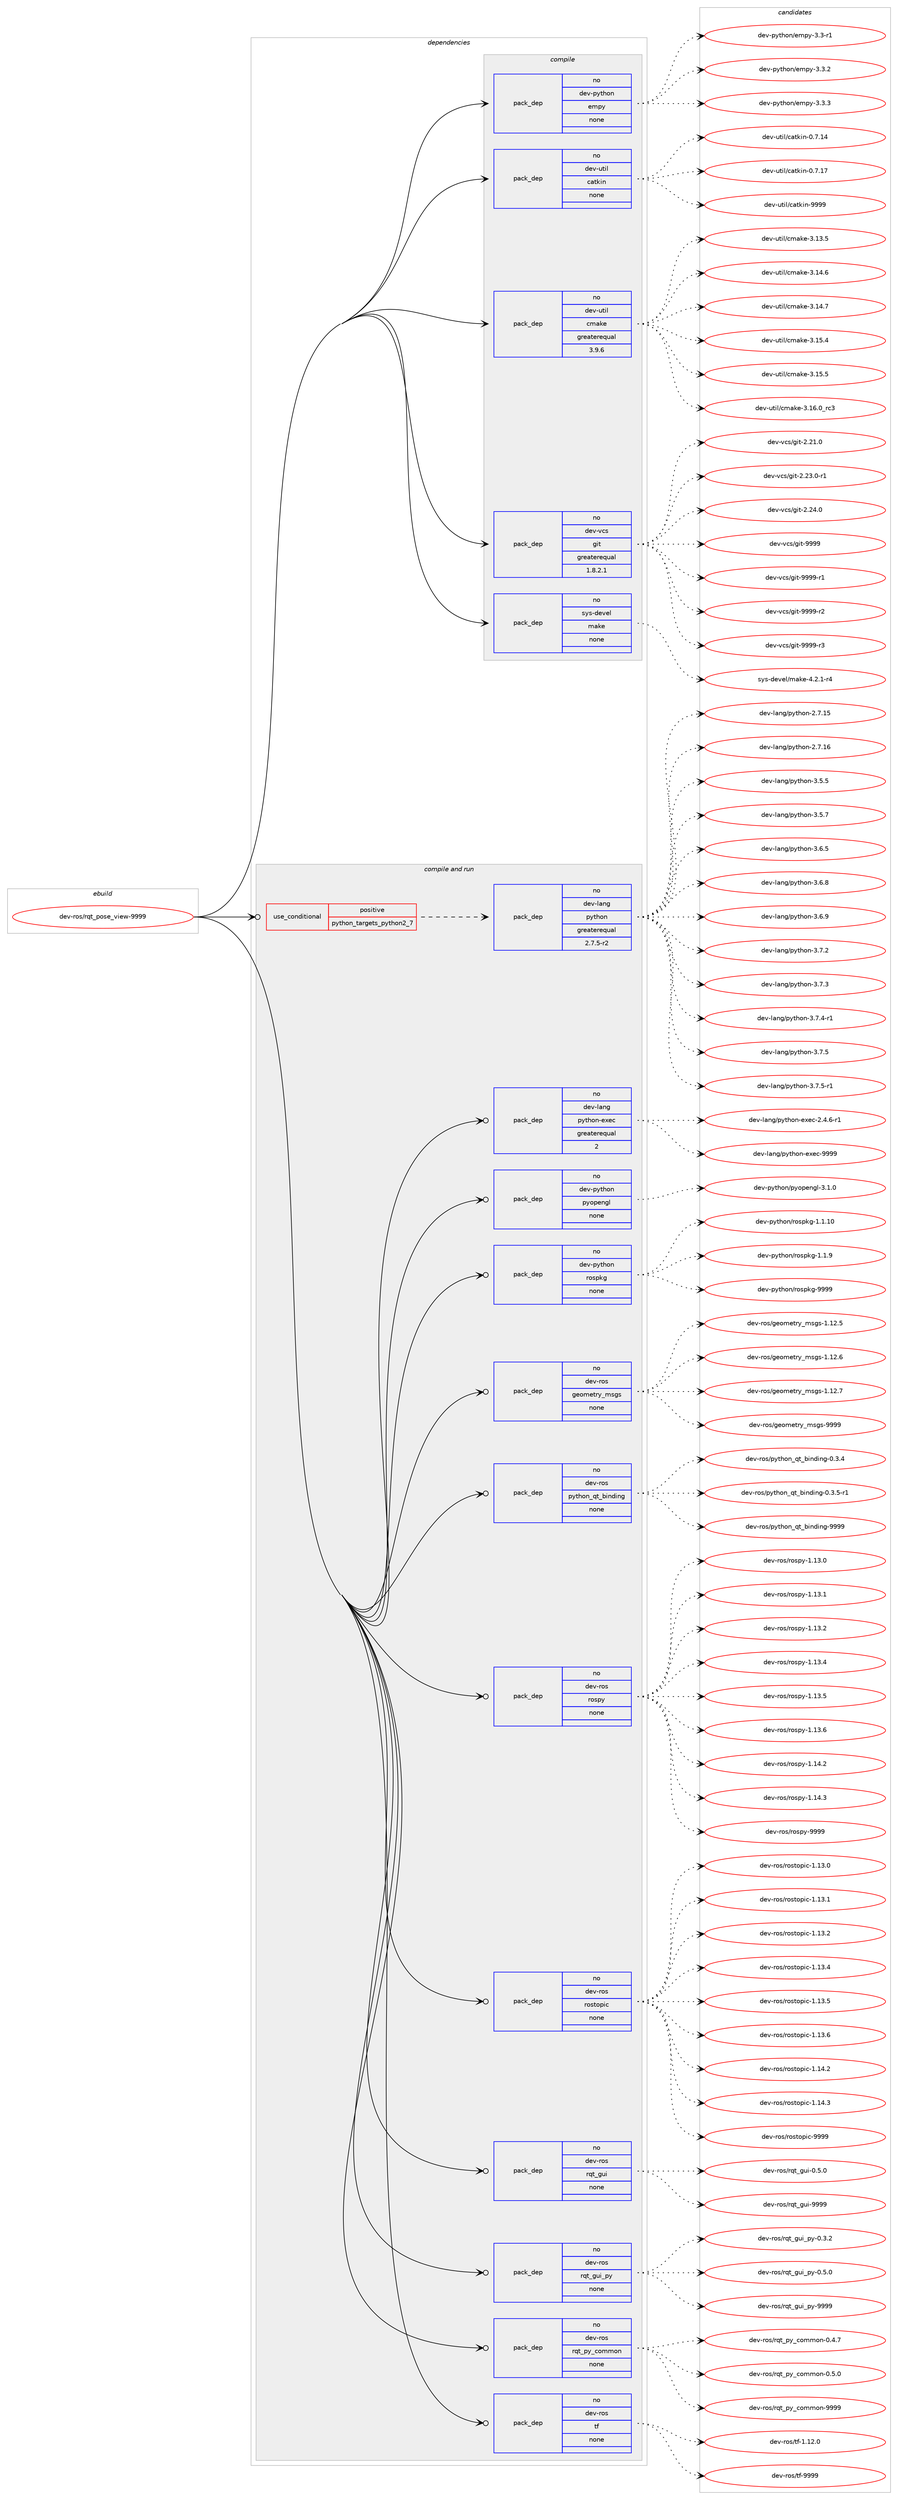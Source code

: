 digraph prolog {

# *************
# Graph options
# *************

newrank=true;
concentrate=true;
compound=true;
graph [rankdir=LR,fontname=Helvetica,fontsize=10,ranksep=1.5];#, ranksep=2.5, nodesep=0.2];
edge  [arrowhead=vee];
node  [fontname=Helvetica,fontsize=10];

# **********
# The ebuild
# **********

subgraph cluster_leftcol {
color=gray;
rank=same;
label=<<i>ebuild</i>>;
id [label="dev-ros/rqt_pose_view-9999", color=red, width=4, href="../dev-ros/rqt_pose_view-9999.svg"];
}

# ****************
# The dependencies
# ****************

subgraph cluster_midcol {
color=gray;
label=<<i>dependencies</i>>;
subgraph cluster_compile {
fillcolor="#eeeeee";
style=filled;
label=<<i>compile</i>>;
subgraph pack498629 {
dependency665830 [label=<<TABLE BORDER="0" CELLBORDER="1" CELLSPACING="0" CELLPADDING="4" WIDTH="220"><TR><TD ROWSPAN="6" CELLPADDING="30">pack_dep</TD></TR><TR><TD WIDTH="110">no</TD></TR><TR><TD>dev-python</TD></TR><TR><TD>empy</TD></TR><TR><TD>none</TD></TR><TR><TD></TD></TR></TABLE>>, shape=none, color=blue];
}
id:e -> dependency665830:w [weight=20,style="solid",arrowhead="vee"];
subgraph pack498630 {
dependency665831 [label=<<TABLE BORDER="0" CELLBORDER="1" CELLSPACING="0" CELLPADDING="4" WIDTH="220"><TR><TD ROWSPAN="6" CELLPADDING="30">pack_dep</TD></TR><TR><TD WIDTH="110">no</TD></TR><TR><TD>dev-util</TD></TR><TR><TD>catkin</TD></TR><TR><TD>none</TD></TR><TR><TD></TD></TR></TABLE>>, shape=none, color=blue];
}
id:e -> dependency665831:w [weight=20,style="solid",arrowhead="vee"];
subgraph pack498631 {
dependency665832 [label=<<TABLE BORDER="0" CELLBORDER="1" CELLSPACING="0" CELLPADDING="4" WIDTH="220"><TR><TD ROWSPAN="6" CELLPADDING="30">pack_dep</TD></TR><TR><TD WIDTH="110">no</TD></TR><TR><TD>dev-util</TD></TR><TR><TD>cmake</TD></TR><TR><TD>greaterequal</TD></TR><TR><TD>3.9.6</TD></TR></TABLE>>, shape=none, color=blue];
}
id:e -> dependency665832:w [weight=20,style="solid",arrowhead="vee"];
subgraph pack498632 {
dependency665833 [label=<<TABLE BORDER="0" CELLBORDER="1" CELLSPACING="0" CELLPADDING="4" WIDTH="220"><TR><TD ROWSPAN="6" CELLPADDING="30">pack_dep</TD></TR><TR><TD WIDTH="110">no</TD></TR><TR><TD>dev-vcs</TD></TR><TR><TD>git</TD></TR><TR><TD>greaterequal</TD></TR><TR><TD>1.8.2.1</TD></TR></TABLE>>, shape=none, color=blue];
}
id:e -> dependency665833:w [weight=20,style="solid",arrowhead="vee"];
subgraph pack498633 {
dependency665834 [label=<<TABLE BORDER="0" CELLBORDER="1" CELLSPACING="0" CELLPADDING="4" WIDTH="220"><TR><TD ROWSPAN="6" CELLPADDING="30">pack_dep</TD></TR><TR><TD WIDTH="110">no</TD></TR><TR><TD>sys-devel</TD></TR><TR><TD>make</TD></TR><TR><TD>none</TD></TR><TR><TD></TD></TR></TABLE>>, shape=none, color=blue];
}
id:e -> dependency665834:w [weight=20,style="solid",arrowhead="vee"];
}
subgraph cluster_compileandrun {
fillcolor="#eeeeee";
style=filled;
label=<<i>compile and run</i>>;
subgraph cond155295 {
dependency665835 [label=<<TABLE BORDER="0" CELLBORDER="1" CELLSPACING="0" CELLPADDING="4"><TR><TD ROWSPAN="3" CELLPADDING="10">use_conditional</TD></TR><TR><TD>positive</TD></TR><TR><TD>python_targets_python2_7</TD></TR></TABLE>>, shape=none, color=red];
subgraph pack498634 {
dependency665836 [label=<<TABLE BORDER="0" CELLBORDER="1" CELLSPACING="0" CELLPADDING="4" WIDTH="220"><TR><TD ROWSPAN="6" CELLPADDING="30">pack_dep</TD></TR><TR><TD WIDTH="110">no</TD></TR><TR><TD>dev-lang</TD></TR><TR><TD>python</TD></TR><TR><TD>greaterequal</TD></TR><TR><TD>2.7.5-r2</TD></TR></TABLE>>, shape=none, color=blue];
}
dependency665835:e -> dependency665836:w [weight=20,style="dashed",arrowhead="vee"];
}
id:e -> dependency665835:w [weight=20,style="solid",arrowhead="odotvee"];
subgraph pack498635 {
dependency665837 [label=<<TABLE BORDER="0" CELLBORDER="1" CELLSPACING="0" CELLPADDING="4" WIDTH="220"><TR><TD ROWSPAN="6" CELLPADDING="30">pack_dep</TD></TR><TR><TD WIDTH="110">no</TD></TR><TR><TD>dev-lang</TD></TR><TR><TD>python-exec</TD></TR><TR><TD>greaterequal</TD></TR><TR><TD>2</TD></TR></TABLE>>, shape=none, color=blue];
}
id:e -> dependency665837:w [weight=20,style="solid",arrowhead="odotvee"];
subgraph pack498636 {
dependency665838 [label=<<TABLE BORDER="0" CELLBORDER="1" CELLSPACING="0" CELLPADDING="4" WIDTH="220"><TR><TD ROWSPAN="6" CELLPADDING="30">pack_dep</TD></TR><TR><TD WIDTH="110">no</TD></TR><TR><TD>dev-python</TD></TR><TR><TD>pyopengl</TD></TR><TR><TD>none</TD></TR><TR><TD></TD></TR></TABLE>>, shape=none, color=blue];
}
id:e -> dependency665838:w [weight=20,style="solid",arrowhead="odotvee"];
subgraph pack498637 {
dependency665839 [label=<<TABLE BORDER="0" CELLBORDER="1" CELLSPACING="0" CELLPADDING="4" WIDTH="220"><TR><TD ROWSPAN="6" CELLPADDING="30">pack_dep</TD></TR><TR><TD WIDTH="110">no</TD></TR><TR><TD>dev-python</TD></TR><TR><TD>rospkg</TD></TR><TR><TD>none</TD></TR><TR><TD></TD></TR></TABLE>>, shape=none, color=blue];
}
id:e -> dependency665839:w [weight=20,style="solid",arrowhead="odotvee"];
subgraph pack498638 {
dependency665840 [label=<<TABLE BORDER="0" CELLBORDER="1" CELLSPACING="0" CELLPADDING="4" WIDTH="220"><TR><TD ROWSPAN="6" CELLPADDING="30">pack_dep</TD></TR><TR><TD WIDTH="110">no</TD></TR><TR><TD>dev-ros</TD></TR><TR><TD>geometry_msgs</TD></TR><TR><TD>none</TD></TR><TR><TD></TD></TR></TABLE>>, shape=none, color=blue];
}
id:e -> dependency665840:w [weight=20,style="solid",arrowhead="odotvee"];
subgraph pack498639 {
dependency665841 [label=<<TABLE BORDER="0" CELLBORDER="1" CELLSPACING="0" CELLPADDING="4" WIDTH="220"><TR><TD ROWSPAN="6" CELLPADDING="30">pack_dep</TD></TR><TR><TD WIDTH="110">no</TD></TR><TR><TD>dev-ros</TD></TR><TR><TD>python_qt_binding</TD></TR><TR><TD>none</TD></TR><TR><TD></TD></TR></TABLE>>, shape=none, color=blue];
}
id:e -> dependency665841:w [weight=20,style="solid",arrowhead="odotvee"];
subgraph pack498640 {
dependency665842 [label=<<TABLE BORDER="0" CELLBORDER="1" CELLSPACING="0" CELLPADDING="4" WIDTH="220"><TR><TD ROWSPAN="6" CELLPADDING="30">pack_dep</TD></TR><TR><TD WIDTH="110">no</TD></TR><TR><TD>dev-ros</TD></TR><TR><TD>rospy</TD></TR><TR><TD>none</TD></TR><TR><TD></TD></TR></TABLE>>, shape=none, color=blue];
}
id:e -> dependency665842:w [weight=20,style="solid",arrowhead="odotvee"];
subgraph pack498641 {
dependency665843 [label=<<TABLE BORDER="0" CELLBORDER="1" CELLSPACING="0" CELLPADDING="4" WIDTH="220"><TR><TD ROWSPAN="6" CELLPADDING="30">pack_dep</TD></TR><TR><TD WIDTH="110">no</TD></TR><TR><TD>dev-ros</TD></TR><TR><TD>rostopic</TD></TR><TR><TD>none</TD></TR><TR><TD></TD></TR></TABLE>>, shape=none, color=blue];
}
id:e -> dependency665843:w [weight=20,style="solid",arrowhead="odotvee"];
subgraph pack498642 {
dependency665844 [label=<<TABLE BORDER="0" CELLBORDER="1" CELLSPACING="0" CELLPADDING="4" WIDTH="220"><TR><TD ROWSPAN="6" CELLPADDING="30">pack_dep</TD></TR><TR><TD WIDTH="110">no</TD></TR><TR><TD>dev-ros</TD></TR><TR><TD>rqt_gui</TD></TR><TR><TD>none</TD></TR><TR><TD></TD></TR></TABLE>>, shape=none, color=blue];
}
id:e -> dependency665844:w [weight=20,style="solid",arrowhead="odotvee"];
subgraph pack498643 {
dependency665845 [label=<<TABLE BORDER="0" CELLBORDER="1" CELLSPACING="0" CELLPADDING="4" WIDTH="220"><TR><TD ROWSPAN="6" CELLPADDING="30">pack_dep</TD></TR><TR><TD WIDTH="110">no</TD></TR><TR><TD>dev-ros</TD></TR><TR><TD>rqt_gui_py</TD></TR><TR><TD>none</TD></TR><TR><TD></TD></TR></TABLE>>, shape=none, color=blue];
}
id:e -> dependency665845:w [weight=20,style="solid",arrowhead="odotvee"];
subgraph pack498644 {
dependency665846 [label=<<TABLE BORDER="0" CELLBORDER="1" CELLSPACING="0" CELLPADDING="4" WIDTH="220"><TR><TD ROWSPAN="6" CELLPADDING="30">pack_dep</TD></TR><TR><TD WIDTH="110">no</TD></TR><TR><TD>dev-ros</TD></TR><TR><TD>rqt_py_common</TD></TR><TR><TD>none</TD></TR><TR><TD></TD></TR></TABLE>>, shape=none, color=blue];
}
id:e -> dependency665846:w [weight=20,style="solid",arrowhead="odotvee"];
subgraph pack498645 {
dependency665847 [label=<<TABLE BORDER="0" CELLBORDER="1" CELLSPACING="0" CELLPADDING="4" WIDTH="220"><TR><TD ROWSPAN="6" CELLPADDING="30">pack_dep</TD></TR><TR><TD WIDTH="110">no</TD></TR><TR><TD>dev-ros</TD></TR><TR><TD>tf</TD></TR><TR><TD>none</TD></TR><TR><TD></TD></TR></TABLE>>, shape=none, color=blue];
}
id:e -> dependency665847:w [weight=20,style="solid",arrowhead="odotvee"];
}
subgraph cluster_run {
fillcolor="#eeeeee";
style=filled;
label=<<i>run</i>>;
}
}

# **************
# The candidates
# **************

subgraph cluster_choices {
rank=same;
color=gray;
label=<<i>candidates</i>>;

subgraph choice498629 {
color=black;
nodesep=1;
choice1001011184511212111610411111047101109112121455146514511449 [label="dev-python/empy-3.3-r1", color=red, width=4,href="../dev-python/empy-3.3-r1.svg"];
choice1001011184511212111610411111047101109112121455146514650 [label="dev-python/empy-3.3.2", color=red, width=4,href="../dev-python/empy-3.3.2.svg"];
choice1001011184511212111610411111047101109112121455146514651 [label="dev-python/empy-3.3.3", color=red, width=4,href="../dev-python/empy-3.3.3.svg"];
dependency665830:e -> choice1001011184511212111610411111047101109112121455146514511449:w [style=dotted,weight="100"];
dependency665830:e -> choice1001011184511212111610411111047101109112121455146514650:w [style=dotted,weight="100"];
dependency665830:e -> choice1001011184511212111610411111047101109112121455146514651:w [style=dotted,weight="100"];
}
subgraph choice498630 {
color=black;
nodesep=1;
choice1001011184511711610510847999711610710511045484655464952 [label="dev-util/catkin-0.7.14", color=red, width=4,href="../dev-util/catkin-0.7.14.svg"];
choice1001011184511711610510847999711610710511045484655464955 [label="dev-util/catkin-0.7.17", color=red, width=4,href="../dev-util/catkin-0.7.17.svg"];
choice100101118451171161051084799971161071051104557575757 [label="dev-util/catkin-9999", color=red, width=4,href="../dev-util/catkin-9999.svg"];
dependency665831:e -> choice1001011184511711610510847999711610710511045484655464952:w [style=dotted,weight="100"];
dependency665831:e -> choice1001011184511711610510847999711610710511045484655464955:w [style=dotted,weight="100"];
dependency665831:e -> choice100101118451171161051084799971161071051104557575757:w [style=dotted,weight="100"];
}
subgraph choice498631 {
color=black;
nodesep=1;
choice1001011184511711610510847991099710710145514649514653 [label="dev-util/cmake-3.13.5", color=red, width=4,href="../dev-util/cmake-3.13.5.svg"];
choice1001011184511711610510847991099710710145514649524654 [label="dev-util/cmake-3.14.6", color=red, width=4,href="../dev-util/cmake-3.14.6.svg"];
choice1001011184511711610510847991099710710145514649524655 [label="dev-util/cmake-3.14.7", color=red, width=4,href="../dev-util/cmake-3.14.7.svg"];
choice1001011184511711610510847991099710710145514649534652 [label="dev-util/cmake-3.15.4", color=red, width=4,href="../dev-util/cmake-3.15.4.svg"];
choice1001011184511711610510847991099710710145514649534653 [label="dev-util/cmake-3.15.5", color=red, width=4,href="../dev-util/cmake-3.15.5.svg"];
choice1001011184511711610510847991099710710145514649544648951149951 [label="dev-util/cmake-3.16.0_rc3", color=red, width=4,href="../dev-util/cmake-3.16.0_rc3.svg"];
dependency665832:e -> choice1001011184511711610510847991099710710145514649514653:w [style=dotted,weight="100"];
dependency665832:e -> choice1001011184511711610510847991099710710145514649524654:w [style=dotted,weight="100"];
dependency665832:e -> choice1001011184511711610510847991099710710145514649524655:w [style=dotted,weight="100"];
dependency665832:e -> choice1001011184511711610510847991099710710145514649534652:w [style=dotted,weight="100"];
dependency665832:e -> choice1001011184511711610510847991099710710145514649534653:w [style=dotted,weight="100"];
dependency665832:e -> choice1001011184511711610510847991099710710145514649544648951149951:w [style=dotted,weight="100"];
}
subgraph choice498632 {
color=black;
nodesep=1;
choice10010111845118991154710310511645504650494648 [label="dev-vcs/git-2.21.0", color=red, width=4,href="../dev-vcs/git-2.21.0.svg"];
choice100101118451189911547103105116455046505146484511449 [label="dev-vcs/git-2.23.0-r1", color=red, width=4,href="../dev-vcs/git-2.23.0-r1.svg"];
choice10010111845118991154710310511645504650524648 [label="dev-vcs/git-2.24.0", color=red, width=4,href="../dev-vcs/git-2.24.0.svg"];
choice1001011184511899115471031051164557575757 [label="dev-vcs/git-9999", color=red, width=4,href="../dev-vcs/git-9999.svg"];
choice10010111845118991154710310511645575757574511449 [label="dev-vcs/git-9999-r1", color=red, width=4,href="../dev-vcs/git-9999-r1.svg"];
choice10010111845118991154710310511645575757574511450 [label="dev-vcs/git-9999-r2", color=red, width=4,href="../dev-vcs/git-9999-r2.svg"];
choice10010111845118991154710310511645575757574511451 [label="dev-vcs/git-9999-r3", color=red, width=4,href="../dev-vcs/git-9999-r3.svg"];
dependency665833:e -> choice10010111845118991154710310511645504650494648:w [style=dotted,weight="100"];
dependency665833:e -> choice100101118451189911547103105116455046505146484511449:w [style=dotted,weight="100"];
dependency665833:e -> choice10010111845118991154710310511645504650524648:w [style=dotted,weight="100"];
dependency665833:e -> choice1001011184511899115471031051164557575757:w [style=dotted,weight="100"];
dependency665833:e -> choice10010111845118991154710310511645575757574511449:w [style=dotted,weight="100"];
dependency665833:e -> choice10010111845118991154710310511645575757574511450:w [style=dotted,weight="100"];
dependency665833:e -> choice10010111845118991154710310511645575757574511451:w [style=dotted,weight="100"];
}
subgraph choice498633 {
color=black;
nodesep=1;
choice1151211154510010111810110847109971071014552465046494511452 [label="sys-devel/make-4.2.1-r4", color=red, width=4,href="../sys-devel/make-4.2.1-r4.svg"];
dependency665834:e -> choice1151211154510010111810110847109971071014552465046494511452:w [style=dotted,weight="100"];
}
subgraph choice498634 {
color=black;
nodesep=1;
choice10010111845108971101034711212111610411111045504655464953 [label="dev-lang/python-2.7.15", color=red, width=4,href="../dev-lang/python-2.7.15.svg"];
choice10010111845108971101034711212111610411111045504655464954 [label="dev-lang/python-2.7.16", color=red, width=4,href="../dev-lang/python-2.7.16.svg"];
choice100101118451089711010347112121116104111110455146534653 [label="dev-lang/python-3.5.5", color=red, width=4,href="../dev-lang/python-3.5.5.svg"];
choice100101118451089711010347112121116104111110455146534655 [label="dev-lang/python-3.5.7", color=red, width=4,href="../dev-lang/python-3.5.7.svg"];
choice100101118451089711010347112121116104111110455146544653 [label="dev-lang/python-3.6.5", color=red, width=4,href="../dev-lang/python-3.6.5.svg"];
choice100101118451089711010347112121116104111110455146544656 [label="dev-lang/python-3.6.8", color=red, width=4,href="../dev-lang/python-3.6.8.svg"];
choice100101118451089711010347112121116104111110455146544657 [label="dev-lang/python-3.6.9", color=red, width=4,href="../dev-lang/python-3.6.9.svg"];
choice100101118451089711010347112121116104111110455146554650 [label="dev-lang/python-3.7.2", color=red, width=4,href="../dev-lang/python-3.7.2.svg"];
choice100101118451089711010347112121116104111110455146554651 [label="dev-lang/python-3.7.3", color=red, width=4,href="../dev-lang/python-3.7.3.svg"];
choice1001011184510897110103471121211161041111104551465546524511449 [label="dev-lang/python-3.7.4-r1", color=red, width=4,href="../dev-lang/python-3.7.4-r1.svg"];
choice100101118451089711010347112121116104111110455146554653 [label="dev-lang/python-3.7.5", color=red, width=4,href="../dev-lang/python-3.7.5.svg"];
choice1001011184510897110103471121211161041111104551465546534511449 [label="dev-lang/python-3.7.5-r1", color=red, width=4,href="../dev-lang/python-3.7.5-r1.svg"];
dependency665836:e -> choice10010111845108971101034711212111610411111045504655464953:w [style=dotted,weight="100"];
dependency665836:e -> choice10010111845108971101034711212111610411111045504655464954:w [style=dotted,weight="100"];
dependency665836:e -> choice100101118451089711010347112121116104111110455146534653:w [style=dotted,weight="100"];
dependency665836:e -> choice100101118451089711010347112121116104111110455146534655:w [style=dotted,weight="100"];
dependency665836:e -> choice100101118451089711010347112121116104111110455146544653:w [style=dotted,weight="100"];
dependency665836:e -> choice100101118451089711010347112121116104111110455146544656:w [style=dotted,weight="100"];
dependency665836:e -> choice100101118451089711010347112121116104111110455146544657:w [style=dotted,weight="100"];
dependency665836:e -> choice100101118451089711010347112121116104111110455146554650:w [style=dotted,weight="100"];
dependency665836:e -> choice100101118451089711010347112121116104111110455146554651:w [style=dotted,weight="100"];
dependency665836:e -> choice1001011184510897110103471121211161041111104551465546524511449:w [style=dotted,weight="100"];
dependency665836:e -> choice100101118451089711010347112121116104111110455146554653:w [style=dotted,weight="100"];
dependency665836:e -> choice1001011184510897110103471121211161041111104551465546534511449:w [style=dotted,weight="100"];
}
subgraph choice498635 {
color=black;
nodesep=1;
choice10010111845108971101034711212111610411111045101120101994550465246544511449 [label="dev-lang/python-exec-2.4.6-r1", color=red, width=4,href="../dev-lang/python-exec-2.4.6-r1.svg"];
choice10010111845108971101034711212111610411111045101120101994557575757 [label="dev-lang/python-exec-9999", color=red, width=4,href="../dev-lang/python-exec-9999.svg"];
dependency665837:e -> choice10010111845108971101034711212111610411111045101120101994550465246544511449:w [style=dotted,weight="100"];
dependency665837:e -> choice10010111845108971101034711212111610411111045101120101994557575757:w [style=dotted,weight="100"];
}
subgraph choice498636 {
color=black;
nodesep=1;
choice1001011184511212111610411111047112121111112101110103108455146494648 [label="dev-python/pyopengl-3.1.0", color=red, width=4,href="../dev-python/pyopengl-3.1.0.svg"];
dependency665838:e -> choice1001011184511212111610411111047112121111112101110103108455146494648:w [style=dotted,weight="100"];
}
subgraph choice498637 {
color=black;
nodesep=1;
choice100101118451121211161041111104711411111511210710345494649464948 [label="dev-python/rospkg-1.1.10", color=red, width=4,href="../dev-python/rospkg-1.1.10.svg"];
choice1001011184511212111610411111047114111115112107103454946494657 [label="dev-python/rospkg-1.1.9", color=red, width=4,href="../dev-python/rospkg-1.1.9.svg"];
choice10010111845112121116104111110471141111151121071034557575757 [label="dev-python/rospkg-9999", color=red, width=4,href="../dev-python/rospkg-9999.svg"];
dependency665839:e -> choice100101118451121211161041111104711411111511210710345494649464948:w [style=dotted,weight="100"];
dependency665839:e -> choice1001011184511212111610411111047114111115112107103454946494657:w [style=dotted,weight="100"];
dependency665839:e -> choice10010111845112121116104111110471141111151121071034557575757:w [style=dotted,weight="100"];
}
subgraph choice498638 {
color=black;
nodesep=1;
choice10010111845114111115471031011111091011161141219510911510311545494649504653 [label="dev-ros/geometry_msgs-1.12.5", color=red, width=4,href="../dev-ros/geometry_msgs-1.12.5.svg"];
choice10010111845114111115471031011111091011161141219510911510311545494649504654 [label="dev-ros/geometry_msgs-1.12.6", color=red, width=4,href="../dev-ros/geometry_msgs-1.12.6.svg"];
choice10010111845114111115471031011111091011161141219510911510311545494649504655 [label="dev-ros/geometry_msgs-1.12.7", color=red, width=4,href="../dev-ros/geometry_msgs-1.12.7.svg"];
choice1001011184511411111547103101111109101116114121951091151031154557575757 [label="dev-ros/geometry_msgs-9999", color=red, width=4,href="../dev-ros/geometry_msgs-9999.svg"];
dependency665840:e -> choice10010111845114111115471031011111091011161141219510911510311545494649504653:w [style=dotted,weight="100"];
dependency665840:e -> choice10010111845114111115471031011111091011161141219510911510311545494649504654:w [style=dotted,weight="100"];
dependency665840:e -> choice10010111845114111115471031011111091011161141219510911510311545494649504655:w [style=dotted,weight="100"];
dependency665840:e -> choice1001011184511411111547103101111109101116114121951091151031154557575757:w [style=dotted,weight="100"];
}
subgraph choice498639 {
color=black;
nodesep=1;
choice1001011184511411111547112121116104111110951131169598105110100105110103454846514652 [label="dev-ros/python_qt_binding-0.3.4", color=red, width=4,href="../dev-ros/python_qt_binding-0.3.4.svg"];
choice10010111845114111115471121211161041111109511311695981051101001051101034548465146534511449 [label="dev-ros/python_qt_binding-0.3.5-r1", color=red, width=4,href="../dev-ros/python_qt_binding-0.3.5-r1.svg"];
choice10010111845114111115471121211161041111109511311695981051101001051101034557575757 [label="dev-ros/python_qt_binding-9999", color=red, width=4,href="../dev-ros/python_qt_binding-9999.svg"];
dependency665841:e -> choice1001011184511411111547112121116104111110951131169598105110100105110103454846514652:w [style=dotted,weight="100"];
dependency665841:e -> choice10010111845114111115471121211161041111109511311695981051101001051101034548465146534511449:w [style=dotted,weight="100"];
dependency665841:e -> choice10010111845114111115471121211161041111109511311695981051101001051101034557575757:w [style=dotted,weight="100"];
}
subgraph choice498640 {
color=black;
nodesep=1;
choice100101118451141111154711411111511212145494649514648 [label="dev-ros/rospy-1.13.0", color=red, width=4,href="../dev-ros/rospy-1.13.0.svg"];
choice100101118451141111154711411111511212145494649514649 [label="dev-ros/rospy-1.13.1", color=red, width=4,href="../dev-ros/rospy-1.13.1.svg"];
choice100101118451141111154711411111511212145494649514650 [label="dev-ros/rospy-1.13.2", color=red, width=4,href="../dev-ros/rospy-1.13.2.svg"];
choice100101118451141111154711411111511212145494649514652 [label="dev-ros/rospy-1.13.4", color=red, width=4,href="../dev-ros/rospy-1.13.4.svg"];
choice100101118451141111154711411111511212145494649514653 [label="dev-ros/rospy-1.13.5", color=red, width=4,href="../dev-ros/rospy-1.13.5.svg"];
choice100101118451141111154711411111511212145494649514654 [label="dev-ros/rospy-1.13.6", color=red, width=4,href="../dev-ros/rospy-1.13.6.svg"];
choice100101118451141111154711411111511212145494649524650 [label="dev-ros/rospy-1.14.2", color=red, width=4,href="../dev-ros/rospy-1.14.2.svg"];
choice100101118451141111154711411111511212145494649524651 [label="dev-ros/rospy-1.14.3", color=red, width=4,href="../dev-ros/rospy-1.14.3.svg"];
choice10010111845114111115471141111151121214557575757 [label="dev-ros/rospy-9999", color=red, width=4,href="../dev-ros/rospy-9999.svg"];
dependency665842:e -> choice100101118451141111154711411111511212145494649514648:w [style=dotted,weight="100"];
dependency665842:e -> choice100101118451141111154711411111511212145494649514649:w [style=dotted,weight="100"];
dependency665842:e -> choice100101118451141111154711411111511212145494649514650:w [style=dotted,weight="100"];
dependency665842:e -> choice100101118451141111154711411111511212145494649514652:w [style=dotted,weight="100"];
dependency665842:e -> choice100101118451141111154711411111511212145494649514653:w [style=dotted,weight="100"];
dependency665842:e -> choice100101118451141111154711411111511212145494649514654:w [style=dotted,weight="100"];
dependency665842:e -> choice100101118451141111154711411111511212145494649524650:w [style=dotted,weight="100"];
dependency665842:e -> choice100101118451141111154711411111511212145494649524651:w [style=dotted,weight="100"];
dependency665842:e -> choice10010111845114111115471141111151121214557575757:w [style=dotted,weight="100"];
}
subgraph choice498641 {
color=black;
nodesep=1;
choice10010111845114111115471141111151161111121059945494649514648 [label="dev-ros/rostopic-1.13.0", color=red, width=4,href="../dev-ros/rostopic-1.13.0.svg"];
choice10010111845114111115471141111151161111121059945494649514649 [label="dev-ros/rostopic-1.13.1", color=red, width=4,href="../dev-ros/rostopic-1.13.1.svg"];
choice10010111845114111115471141111151161111121059945494649514650 [label="dev-ros/rostopic-1.13.2", color=red, width=4,href="../dev-ros/rostopic-1.13.2.svg"];
choice10010111845114111115471141111151161111121059945494649514652 [label="dev-ros/rostopic-1.13.4", color=red, width=4,href="../dev-ros/rostopic-1.13.4.svg"];
choice10010111845114111115471141111151161111121059945494649514653 [label="dev-ros/rostopic-1.13.5", color=red, width=4,href="../dev-ros/rostopic-1.13.5.svg"];
choice10010111845114111115471141111151161111121059945494649514654 [label="dev-ros/rostopic-1.13.6", color=red, width=4,href="../dev-ros/rostopic-1.13.6.svg"];
choice10010111845114111115471141111151161111121059945494649524650 [label="dev-ros/rostopic-1.14.2", color=red, width=4,href="../dev-ros/rostopic-1.14.2.svg"];
choice10010111845114111115471141111151161111121059945494649524651 [label="dev-ros/rostopic-1.14.3", color=red, width=4,href="../dev-ros/rostopic-1.14.3.svg"];
choice1001011184511411111547114111115116111112105994557575757 [label="dev-ros/rostopic-9999", color=red, width=4,href="../dev-ros/rostopic-9999.svg"];
dependency665843:e -> choice10010111845114111115471141111151161111121059945494649514648:w [style=dotted,weight="100"];
dependency665843:e -> choice10010111845114111115471141111151161111121059945494649514649:w [style=dotted,weight="100"];
dependency665843:e -> choice10010111845114111115471141111151161111121059945494649514650:w [style=dotted,weight="100"];
dependency665843:e -> choice10010111845114111115471141111151161111121059945494649514652:w [style=dotted,weight="100"];
dependency665843:e -> choice10010111845114111115471141111151161111121059945494649514653:w [style=dotted,weight="100"];
dependency665843:e -> choice10010111845114111115471141111151161111121059945494649514654:w [style=dotted,weight="100"];
dependency665843:e -> choice10010111845114111115471141111151161111121059945494649524650:w [style=dotted,weight="100"];
dependency665843:e -> choice10010111845114111115471141111151161111121059945494649524651:w [style=dotted,weight="100"];
dependency665843:e -> choice1001011184511411111547114111115116111112105994557575757:w [style=dotted,weight="100"];
}
subgraph choice498642 {
color=black;
nodesep=1;
choice100101118451141111154711411311695103117105454846534648 [label="dev-ros/rqt_gui-0.5.0", color=red, width=4,href="../dev-ros/rqt_gui-0.5.0.svg"];
choice1001011184511411111547114113116951031171054557575757 [label="dev-ros/rqt_gui-9999", color=red, width=4,href="../dev-ros/rqt_gui-9999.svg"];
dependency665844:e -> choice100101118451141111154711411311695103117105454846534648:w [style=dotted,weight="100"];
dependency665844:e -> choice1001011184511411111547114113116951031171054557575757:w [style=dotted,weight="100"];
}
subgraph choice498643 {
color=black;
nodesep=1;
choice10010111845114111115471141131169510311710595112121454846514650 [label="dev-ros/rqt_gui_py-0.3.2", color=red, width=4,href="../dev-ros/rqt_gui_py-0.3.2.svg"];
choice10010111845114111115471141131169510311710595112121454846534648 [label="dev-ros/rqt_gui_py-0.5.0", color=red, width=4,href="../dev-ros/rqt_gui_py-0.5.0.svg"];
choice100101118451141111154711411311695103117105951121214557575757 [label="dev-ros/rqt_gui_py-9999", color=red, width=4,href="../dev-ros/rqt_gui_py-9999.svg"];
dependency665845:e -> choice10010111845114111115471141131169510311710595112121454846514650:w [style=dotted,weight="100"];
dependency665845:e -> choice10010111845114111115471141131169510311710595112121454846534648:w [style=dotted,weight="100"];
dependency665845:e -> choice100101118451141111154711411311695103117105951121214557575757:w [style=dotted,weight="100"];
}
subgraph choice498644 {
color=black;
nodesep=1;
choice1001011184511411111547114113116951121219599111109109111110454846524655 [label="dev-ros/rqt_py_common-0.4.7", color=red, width=4,href="../dev-ros/rqt_py_common-0.4.7.svg"];
choice1001011184511411111547114113116951121219599111109109111110454846534648 [label="dev-ros/rqt_py_common-0.5.0", color=red, width=4,href="../dev-ros/rqt_py_common-0.5.0.svg"];
choice10010111845114111115471141131169511212195991111091091111104557575757 [label="dev-ros/rqt_py_common-9999", color=red, width=4,href="../dev-ros/rqt_py_common-9999.svg"];
dependency665846:e -> choice1001011184511411111547114113116951121219599111109109111110454846524655:w [style=dotted,weight="100"];
dependency665846:e -> choice1001011184511411111547114113116951121219599111109109111110454846534648:w [style=dotted,weight="100"];
dependency665846:e -> choice10010111845114111115471141131169511212195991111091091111104557575757:w [style=dotted,weight="100"];
}
subgraph choice498645 {
color=black;
nodesep=1;
choice100101118451141111154711610245494649504648 [label="dev-ros/tf-1.12.0", color=red, width=4,href="../dev-ros/tf-1.12.0.svg"];
choice10010111845114111115471161024557575757 [label="dev-ros/tf-9999", color=red, width=4,href="../dev-ros/tf-9999.svg"];
dependency665847:e -> choice100101118451141111154711610245494649504648:w [style=dotted,weight="100"];
dependency665847:e -> choice10010111845114111115471161024557575757:w [style=dotted,weight="100"];
}
}

}
